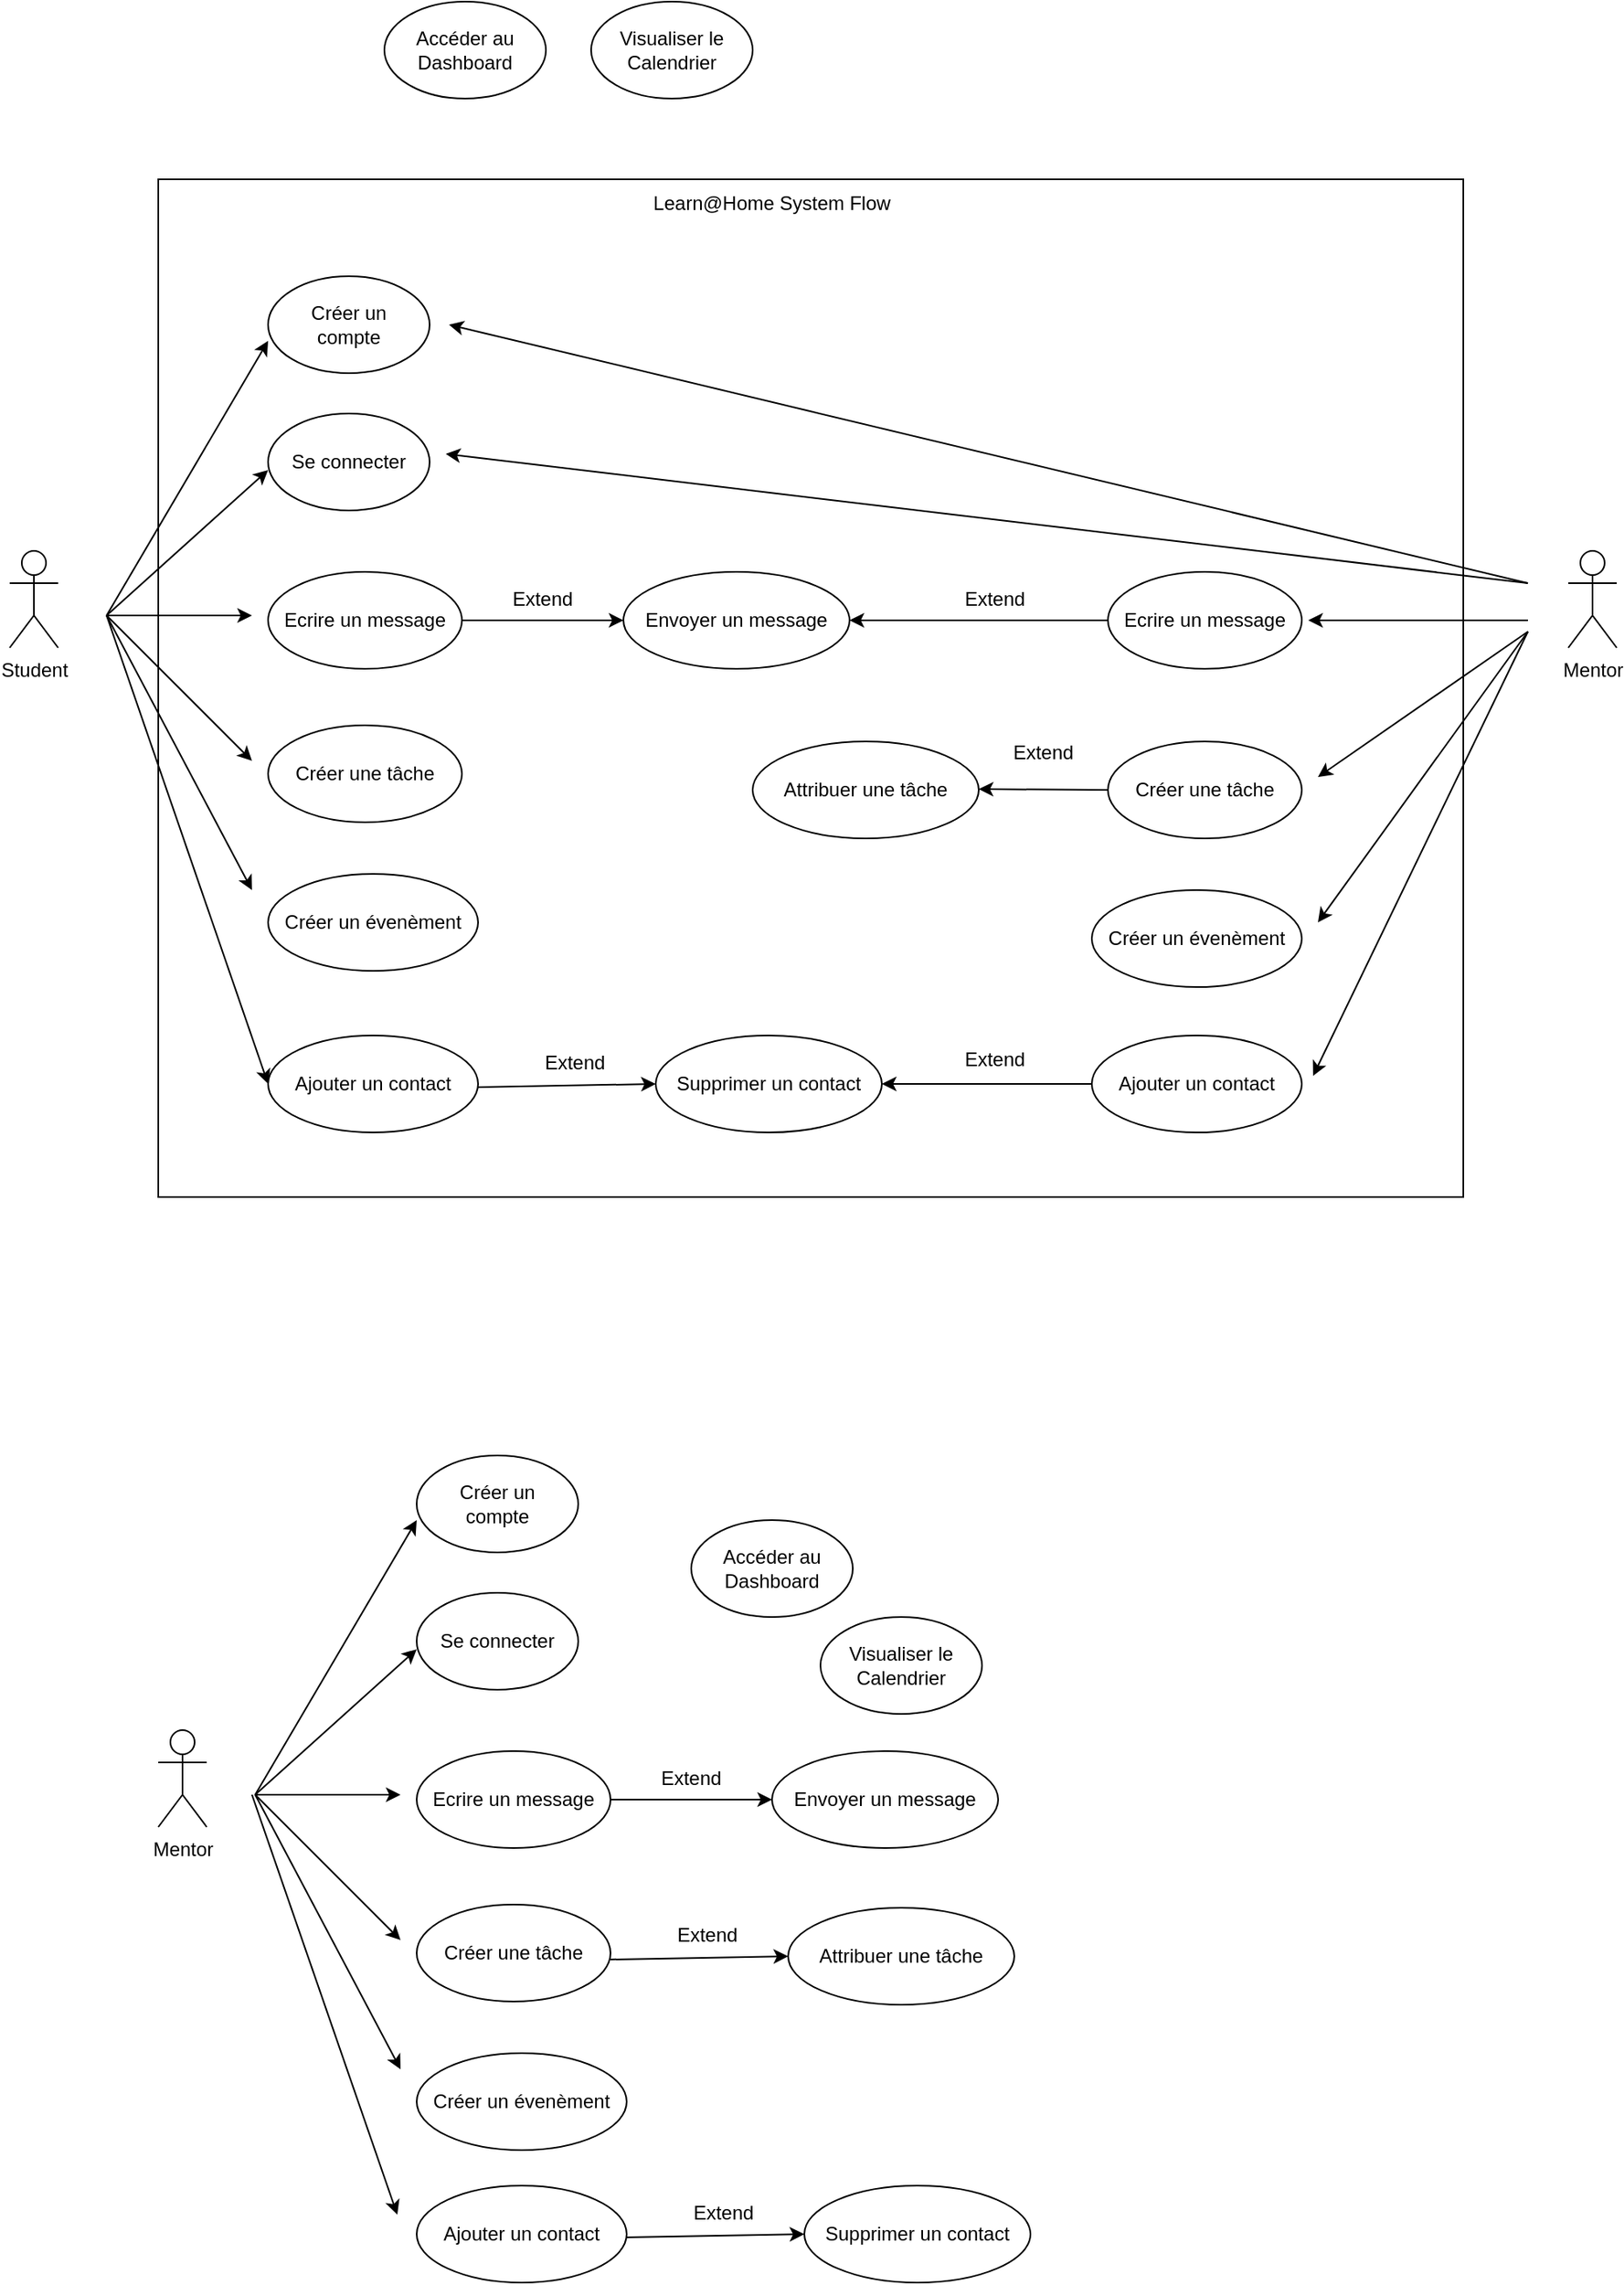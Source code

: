 <mxfile version="26.0.10">
  <diagram name="Page-1" id="tZ9B67tlcwVQT5YrxqKi">
    <mxGraphModel dx="1153" dy="1856" grid="1" gridSize="10" guides="1" tooltips="1" connect="1" arrows="1" fold="1" page="1" pageScale="1" pageWidth="827" pageHeight="1169" math="0" shadow="0">
      <root>
        <mxCell id="0" />
        <mxCell id="1" parent="0" />
        <mxCell id="-WW1jEAm2_r7tUVT7y4e-1" value="Student" style="shape=umlActor;verticalLabelPosition=bottom;verticalAlign=top;html=1;outlineConnect=0;" vertex="1" parent="1">
          <mxGeometry x="80" y="-740" width="30" height="60" as="geometry" />
        </mxCell>
        <mxCell id="-WW1jEAm2_r7tUVT7y4e-2" value="" style="group" vertex="1" connectable="0" parent="1">
          <mxGeometry x="240" y="-910" width="100" height="60" as="geometry" />
        </mxCell>
        <mxCell id="-WW1jEAm2_r7tUVT7y4e-3" value="" style="group" vertex="1" connectable="0" parent="-WW1jEAm2_r7tUVT7y4e-2">
          <mxGeometry width="100" height="60" as="geometry" />
        </mxCell>
        <mxCell id="-WW1jEAm2_r7tUVT7y4e-4" value="" style="group" vertex="1" connectable="0" parent="-WW1jEAm2_r7tUVT7y4e-3">
          <mxGeometry width="100" height="60" as="geometry" />
        </mxCell>
        <mxCell id="-WW1jEAm2_r7tUVT7y4e-5" value="" style="ellipse;whiteSpace=wrap;html=1;" vertex="1" parent="-WW1jEAm2_r7tUVT7y4e-4">
          <mxGeometry width="100" height="60" as="geometry" />
        </mxCell>
        <mxCell id="-WW1jEAm2_r7tUVT7y4e-6" value="Créer un compte" style="text;html=1;align=center;verticalAlign=middle;whiteSpace=wrap;rounded=0;" vertex="1" parent="-WW1jEAm2_r7tUVT7y4e-4">
          <mxGeometry x="17.857" y="18.75" width="64.286" height="22.5" as="geometry" />
        </mxCell>
        <mxCell id="-WW1jEAm2_r7tUVT7y4e-7" value="Se connecter" style="ellipse;whiteSpace=wrap;html=1;" vertex="1" parent="1">
          <mxGeometry x="240" y="-825" width="100" height="60" as="geometry" />
        </mxCell>
        <mxCell id="-WW1jEAm2_r7tUVT7y4e-8" value="Accéder au Dashboard" style="ellipse;whiteSpace=wrap;html=1;" vertex="1" parent="1">
          <mxGeometry x="312" y="-1080" width="100" height="60" as="geometry" />
        </mxCell>
        <mxCell id="-WW1jEAm2_r7tUVT7y4e-9" value="Ecrire un message" style="ellipse;whiteSpace=wrap;html=1;" vertex="1" parent="1">
          <mxGeometry x="240" y="-727" width="120" height="60" as="geometry" />
        </mxCell>
        <mxCell id="-WW1jEAm2_r7tUVT7y4e-10" value="Créer une tâche" style="ellipse;whiteSpace=wrap;html=1;" vertex="1" parent="1">
          <mxGeometry x="240" y="-632" width="120" height="60" as="geometry" />
        </mxCell>
        <mxCell id="-WW1jEAm2_r7tUVT7y4e-11" value="Créer un évenèment" style="ellipse;whiteSpace=wrap;html=1;" vertex="1" parent="1">
          <mxGeometry x="240" y="-540" width="130" height="60" as="geometry" />
        </mxCell>
        <mxCell id="-WW1jEAm2_r7tUVT7y4e-12" value="Visualiser le Calendrier" style="ellipse;whiteSpace=wrap;html=1;" vertex="1" parent="1">
          <mxGeometry x="440" y="-1080" width="100" height="60" as="geometry" />
        </mxCell>
        <mxCell id="-WW1jEAm2_r7tUVT7y4e-13" value="Envoyer un message" style="ellipse;whiteSpace=wrap;html=1;" vertex="1" parent="1">
          <mxGeometry x="460" y="-727" width="140" height="60" as="geometry" />
        </mxCell>
        <mxCell id="-WW1jEAm2_r7tUVT7y4e-14" value="" style="endArrow=classic;html=1;rounded=0;exitX=1;exitY=0.5;exitDx=0;exitDy=0;entryX=0;entryY=0.5;entryDx=0;entryDy=0;" edge="1" parent="1" source="-WW1jEAm2_r7tUVT7y4e-9" target="-WW1jEAm2_r7tUVT7y4e-13">
          <mxGeometry width="50" height="50" relative="1" as="geometry">
            <mxPoint x="630" y="-550" as="sourcePoint" />
            <mxPoint x="680" y="-600" as="targetPoint" />
          </mxGeometry>
        </mxCell>
        <mxCell id="-WW1jEAm2_r7tUVT7y4e-15" value="" style="endArrow=classic;html=1;rounded=0;" edge="1" parent="1">
          <mxGeometry width="50" height="50" relative="1" as="geometry">
            <mxPoint x="140" y="-700" as="sourcePoint" />
            <mxPoint x="230" y="-610" as="targetPoint" />
          </mxGeometry>
        </mxCell>
        <mxCell id="-WW1jEAm2_r7tUVT7y4e-16" value="" style="endArrow=classic;html=1;rounded=0;" edge="1" parent="1">
          <mxGeometry width="50" height="50" relative="1" as="geometry">
            <mxPoint x="140" y="-700" as="sourcePoint" />
            <mxPoint x="230" y="-530" as="targetPoint" />
          </mxGeometry>
        </mxCell>
        <mxCell id="-WW1jEAm2_r7tUVT7y4e-17" value="" style="endArrow=classic;html=1;rounded=0;" edge="1" parent="1">
          <mxGeometry width="50" height="50" relative="1" as="geometry">
            <mxPoint x="140" y="-700" as="sourcePoint" />
            <mxPoint x="230" y="-700" as="targetPoint" />
          </mxGeometry>
        </mxCell>
        <mxCell id="-WW1jEAm2_r7tUVT7y4e-18" value="" style="endArrow=classic;html=1;rounded=0;entryX=0;entryY=0.583;entryDx=0;entryDy=0;entryPerimeter=0;" edge="1" parent="1" target="-WW1jEAm2_r7tUVT7y4e-7">
          <mxGeometry width="50" height="50" relative="1" as="geometry">
            <mxPoint x="140" y="-700" as="sourcePoint" />
            <mxPoint x="230" y="-700" as="targetPoint" />
          </mxGeometry>
        </mxCell>
        <mxCell id="-WW1jEAm2_r7tUVT7y4e-19" value="" style="endArrow=classic;html=1;rounded=0;entryX=0;entryY=0.667;entryDx=0;entryDy=0;entryPerimeter=0;" edge="1" parent="1" target="-WW1jEAm2_r7tUVT7y4e-5">
          <mxGeometry width="50" height="50" relative="1" as="geometry">
            <mxPoint x="140" y="-700" as="sourcePoint" />
            <mxPoint x="240" y="-790" as="targetPoint" />
          </mxGeometry>
        </mxCell>
        <mxCell id="-WW1jEAm2_r7tUVT7y4e-20" value="Extend" style="text;html=1;align=center;verticalAlign=middle;whiteSpace=wrap;rounded=0;" vertex="1" parent="1">
          <mxGeometry x="380" y="-725" width="60" height="30" as="geometry" />
        </mxCell>
        <mxCell id="-WW1jEAm2_r7tUVT7y4e-22" value="Mentor" style="shape=umlActor;verticalLabelPosition=bottom;verticalAlign=top;html=1;outlineConnect=0;" vertex="1" parent="1">
          <mxGeometry x="172" y="-10" width="30" height="60" as="geometry" />
        </mxCell>
        <mxCell id="-WW1jEAm2_r7tUVT7y4e-23" value="" style="group" vertex="1" connectable="0" parent="1">
          <mxGeometry x="332" y="-180" width="100" height="60" as="geometry" />
        </mxCell>
        <mxCell id="-WW1jEAm2_r7tUVT7y4e-24" value="" style="group" vertex="1" connectable="0" parent="-WW1jEAm2_r7tUVT7y4e-23">
          <mxGeometry width="100" height="60" as="geometry" />
        </mxCell>
        <mxCell id="-WW1jEAm2_r7tUVT7y4e-25" value="" style="group" vertex="1" connectable="0" parent="-WW1jEAm2_r7tUVT7y4e-24">
          <mxGeometry width="100" height="60" as="geometry" />
        </mxCell>
        <mxCell id="-WW1jEAm2_r7tUVT7y4e-26" value="" style="ellipse;whiteSpace=wrap;html=1;" vertex="1" parent="-WW1jEAm2_r7tUVT7y4e-25">
          <mxGeometry width="100" height="60" as="geometry" />
        </mxCell>
        <mxCell id="-WW1jEAm2_r7tUVT7y4e-27" value="Créer un compte" style="text;html=1;align=center;verticalAlign=middle;whiteSpace=wrap;rounded=0;" vertex="1" parent="-WW1jEAm2_r7tUVT7y4e-25">
          <mxGeometry x="17.857" y="18.75" width="64.286" height="22.5" as="geometry" />
        </mxCell>
        <mxCell id="-WW1jEAm2_r7tUVT7y4e-28" value="Se connecter" style="ellipse;whiteSpace=wrap;html=1;" vertex="1" parent="1">
          <mxGeometry x="332" y="-95" width="100" height="60" as="geometry" />
        </mxCell>
        <mxCell id="-WW1jEAm2_r7tUVT7y4e-29" value="Accéder au Dashboard" style="ellipse;whiteSpace=wrap;html=1;" vertex="1" parent="1">
          <mxGeometry x="502" y="-140" width="100" height="60" as="geometry" />
        </mxCell>
        <mxCell id="-WW1jEAm2_r7tUVT7y4e-30" value="Ecrire un message" style="ellipse;whiteSpace=wrap;html=1;" vertex="1" parent="1">
          <mxGeometry x="332" y="3" width="120" height="60" as="geometry" />
        </mxCell>
        <mxCell id="-WW1jEAm2_r7tUVT7y4e-31" value="Créer une tâche" style="ellipse;whiteSpace=wrap;html=1;" vertex="1" parent="1">
          <mxGeometry x="332" y="98" width="120" height="60" as="geometry" />
        </mxCell>
        <mxCell id="-WW1jEAm2_r7tUVT7y4e-32" value="Créer un évenèment" style="ellipse;whiteSpace=wrap;html=1;" vertex="1" parent="1">
          <mxGeometry x="332" y="190" width="130" height="60" as="geometry" />
        </mxCell>
        <mxCell id="-WW1jEAm2_r7tUVT7y4e-33" value="Visualiser le Calendrier" style="ellipse;whiteSpace=wrap;html=1;" vertex="1" parent="1">
          <mxGeometry x="582" y="-80" width="100" height="60" as="geometry" />
        </mxCell>
        <mxCell id="-WW1jEAm2_r7tUVT7y4e-34" value="Envoyer un message" style="ellipse;whiteSpace=wrap;html=1;" vertex="1" parent="1">
          <mxGeometry x="552" y="3" width="140" height="60" as="geometry" />
        </mxCell>
        <mxCell id="-WW1jEAm2_r7tUVT7y4e-35" value="" style="endArrow=classic;html=1;rounded=0;exitX=1;exitY=0.5;exitDx=0;exitDy=0;entryX=0;entryY=0.5;entryDx=0;entryDy=0;" edge="1" parent="1" source="-WW1jEAm2_r7tUVT7y4e-30" target="-WW1jEAm2_r7tUVT7y4e-34">
          <mxGeometry width="50" height="50" relative="1" as="geometry">
            <mxPoint x="722" y="180" as="sourcePoint" />
            <mxPoint x="772" y="130" as="targetPoint" />
          </mxGeometry>
        </mxCell>
        <mxCell id="-WW1jEAm2_r7tUVT7y4e-36" value="" style="endArrow=classic;html=1;rounded=0;" edge="1" parent="1">
          <mxGeometry width="50" height="50" relative="1" as="geometry">
            <mxPoint x="232" y="30" as="sourcePoint" />
            <mxPoint x="322" y="120" as="targetPoint" />
          </mxGeometry>
        </mxCell>
        <mxCell id="-WW1jEAm2_r7tUVT7y4e-37" value="" style="endArrow=classic;html=1;rounded=0;" edge="1" parent="1">
          <mxGeometry width="50" height="50" relative="1" as="geometry">
            <mxPoint x="232" y="30" as="sourcePoint" />
            <mxPoint x="322" y="200" as="targetPoint" />
          </mxGeometry>
        </mxCell>
        <mxCell id="-WW1jEAm2_r7tUVT7y4e-38" value="" style="endArrow=classic;html=1;rounded=0;" edge="1" parent="1">
          <mxGeometry width="50" height="50" relative="1" as="geometry">
            <mxPoint x="232" y="30" as="sourcePoint" />
            <mxPoint x="322" y="30" as="targetPoint" />
          </mxGeometry>
        </mxCell>
        <mxCell id="-WW1jEAm2_r7tUVT7y4e-39" value="" style="endArrow=classic;html=1;rounded=0;entryX=0;entryY=0.583;entryDx=0;entryDy=0;entryPerimeter=0;" edge="1" parent="1" target="-WW1jEAm2_r7tUVT7y4e-28">
          <mxGeometry width="50" height="50" relative="1" as="geometry">
            <mxPoint x="232" y="30" as="sourcePoint" />
            <mxPoint x="322" y="30" as="targetPoint" />
          </mxGeometry>
        </mxCell>
        <mxCell id="-WW1jEAm2_r7tUVT7y4e-40" value="" style="endArrow=classic;html=1;rounded=0;entryX=0;entryY=0.667;entryDx=0;entryDy=0;entryPerimeter=0;" edge="1" parent="1" target="-WW1jEAm2_r7tUVT7y4e-26">
          <mxGeometry width="50" height="50" relative="1" as="geometry">
            <mxPoint x="232" y="30" as="sourcePoint" />
            <mxPoint x="332" y="-60" as="targetPoint" />
          </mxGeometry>
        </mxCell>
        <mxCell id="-WW1jEAm2_r7tUVT7y4e-41" value="Extend" style="text;html=1;align=center;verticalAlign=middle;whiteSpace=wrap;rounded=0;" vertex="1" parent="1">
          <mxGeometry x="472" y="5" width="60" height="30" as="geometry" />
        </mxCell>
        <mxCell id="-WW1jEAm2_r7tUVT7y4e-42" value="Attribuer une tâche" style="ellipse;whiteSpace=wrap;html=1;" vertex="1" parent="1">
          <mxGeometry x="562" y="100" width="140" height="60" as="geometry" />
        </mxCell>
        <mxCell id="-WW1jEAm2_r7tUVT7y4e-43" value="Extend" style="text;html=1;align=center;verticalAlign=middle;whiteSpace=wrap;rounded=0;" vertex="1" parent="1">
          <mxGeometry x="482" y="102" width="60" height="30" as="geometry" />
        </mxCell>
        <mxCell id="-WW1jEAm2_r7tUVT7y4e-44" value="" style="endArrow=classic;html=1;rounded=0;exitX=1;exitY=0.5;exitDx=0;exitDy=0;entryX=0;entryY=0.5;entryDx=0;entryDy=0;" edge="1" parent="1" target="-WW1jEAm2_r7tUVT7y4e-42">
          <mxGeometry width="50" height="50" relative="1" as="geometry">
            <mxPoint x="452" y="132" as="sourcePoint" />
            <mxPoint x="552" y="132" as="targetPoint" />
          </mxGeometry>
        </mxCell>
        <mxCell id="-WW1jEAm2_r7tUVT7y4e-45" value="&lt;div&gt;Ajouter un contact&lt;/div&gt;" style="ellipse;whiteSpace=wrap;html=1;" vertex="1" parent="1">
          <mxGeometry x="332" y="272" width="130" height="60" as="geometry" />
        </mxCell>
        <mxCell id="-WW1jEAm2_r7tUVT7y4e-46" value="" style="endArrow=classic;html=1;rounded=0;" edge="1" parent="1">
          <mxGeometry width="50" height="50" relative="1" as="geometry">
            <mxPoint x="230" y="30" as="sourcePoint" />
            <mxPoint x="320" y="290" as="targetPoint" />
          </mxGeometry>
        </mxCell>
        <mxCell id="-WW1jEAm2_r7tUVT7y4e-47" value="Supprimer un contact" style="ellipse;whiteSpace=wrap;html=1;" vertex="1" parent="1">
          <mxGeometry x="572" y="272" width="140" height="60" as="geometry" />
        </mxCell>
        <mxCell id="-WW1jEAm2_r7tUVT7y4e-48" value="Extend" style="text;html=1;align=center;verticalAlign=middle;whiteSpace=wrap;rounded=0;" vertex="1" parent="1">
          <mxGeometry x="492" y="274" width="60" height="30" as="geometry" />
        </mxCell>
        <mxCell id="-WW1jEAm2_r7tUVT7y4e-49" value="" style="endArrow=classic;html=1;rounded=0;exitX=1;exitY=0.5;exitDx=0;exitDy=0;entryX=0;entryY=0.5;entryDx=0;entryDy=0;" edge="1" parent="1" target="-WW1jEAm2_r7tUVT7y4e-47">
          <mxGeometry width="50" height="50" relative="1" as="geometry">
            <mxPoint x="462" y="304" as="sourcePoint" />
            <mxPoint x="562" y="304" as="targetPoint" />
          </mxGeometry>
        </mxCell>
        <mxCell id="-WW1jEAm2_r7tUVT7y4e-50" value="&lt;div&gt;Ajouter un contact&lt;/div&gt;" style="ellipse;whiteSpace=wrap;html=1;" vertex="1" parent="1">
          <mxGeometry x="240" y="-440" width="130" height="60" as="geometry" />
        </mxCell>
        <mxCell id="-WW1jEAm2_r7tUVT7y4e-51" value="Supprimer un contact" style="ellipse;whiteSpace=wrap;html=1;" vertex="1" parent="1">
          <mxGeometry x="480" y="-440" width="140" height="60" as="geometry" />
        </mxCell>
        <mxCell id="-WW1jEAm2_r7tUVT7y4e-52" value="Extend" style="text;html=1;align=center;verticalAlign=middle;whiteSpace=wrap;rounded=0;" vertex="1" parent="1">
          <mxGeometry x="400" y="-438" width="60" height="30" as="geometry" />
        </mxCell>
        <mxCell id="-WW1jEAm2_r7tUVT7y4e-53" value="" style="endArrow=classic;html=1;rounded=0;exitX=1;exitY=0.5;exitDx=0;exitDy=0;entryX=0;entryY=0.5;entryDx=0;entryDy=0;" edge="1" parent="1" target="-WW1jEAm2_r7tUVT7y4e-51">
          <mxGeometry width="50" height="50" relative="1" as="geometry">
            <mxPoint x="370" y="-408" as="sourcePoint" />
            <mxPoint x="470" y="-408" as="targetPoint" />
          </mxGeometry>
        </mxCell>
        <mxCell id="-WW1jEAm2_r7tUVT7y4e-54" value="" style="endArrow=classic;html=1;rounded=0;entryX=0;entryY=0.5;entryDx=0;entryDy=0;" edge="1" parent="1" target="-WW1jEAm2_r7tUVT7y4e-50">
          <mxGeometry width="50" height="50" relative="1" as="geometry">
            <mxPoint x="140" y="-700" as="sourcePoint" />
            <mxPoint x="240" y="-520" as="targetPoint" />
          </mxGeometry>
        </mxCell>
        <mxCell id="-WW1jEAm2_r7tUVT7y4e-57" value="" style="rounded=0;whiteSpace=wrap;html=1;fillColor=none;movable=1;resizable=1;rotatable=1;deletable=1;editable=1;locked=0;connectable=1;" vertex="1" parent="1">
          <mxGeometry x="172" y="-970" width="808" height="630" as="geometry" />
        </mxCell>
        <mxCell id="-WW1jEAm2_r7tUVT7y4e-58" value="Mentor" style="shape=umlActor;verticalLabelPosition=bottom;verticalAlign=top;html=1;outlineConnect=0;" vertex="1" parent="1">
          <mxGeometry x="1045" y="-740" width="30" height="60" as="geometry" />
        </mxCell>
        <mxCell id="-WW1jEAm2_r7tUVT7y4e-59" value="Ecrire un message" style="ellipse;whiteSpace=wrap;html=1;" vertex="1" parent="1">
          <mxGeometry x="760" y="-727" width="120" height="60" as="geometry" />
        </mxCell>
        <mxCell id="-WW1jEAm2_r7tUVT7y4e-60" value="Extend" style="text;html=1;align=center;verticalAlign=middle;whiteSpace=wrap;rounded=0;" vertex="1" parent="1">
          <mxGeometry x="660" y="-725" width="60" height="30" as="geometry" />
        </mxCell>
        <mxCell id="-WW1jEAm2_r7tUVT7y4e-62" value="" style="endArrow=classic;html=1;rounded=0;exitX=0;exitY=0.5;exitDx=0;exitDy=0;entryX=1;entryY=0.5;entryDx=0;entryDy=0;" edge="1" parent="1" source="-WW1jEAm2_r7tUVT7y4e-59" target="-WW1jEAm2_r7tUVT7y4e-13">
          <mxGeometry width="50" height="50" relative="1" as="geometry">
            <mxPoint x="780" y="-640" as="sourcePoint" />
            <mxPoint x="830" y="-690" as="targetPoint" />
          </mxGeometry>
        </mxCell>
        <mxCell id="-WW1jEAm2_r7tUVT7y4e-63" value="Créer une tâche" style="ellipse;whiteSpace=wrap;html=1;" vertex="1" parent="1">
          <mxGeometry x="760" y="-622" width="120" height="60" as="geometry" />
        </mxCell>
        <mxCell id="-WW1jEAm2_r7tUVT7y4e-64" value="Créer un évenèment" style="ellipse;whiteSpace=wrap;html=1;" vertex="1" parent="1">
          <mxGeometry x="750" y="-530" width="130" height="60" as="geometry" />
        </mxCell>
        <mxCell id="-WW1jEAm2_r7tUVT7y4e-65" value="&lt;div&gt;Ajouter un contact&lt;/div&gt;" style="ellipse;whiteSpace=wrap;html=1;" vertex="1" parent="1">
          <mxGeometry x="750" y="-440" width="130" height="60" as="geometry" />
        </mxCell>
        <mxCell id="-WW1jEAm2_r7tUVT7y4e-66" value="Extend" style="text;html=1;align=center;verticalAlign=middle;whiteSpace=wrap;rounded=0;" vertex="1" parent="1">
          <mxGeometry x="660" y="-440" width="60" height="30" as="geometry" />
        </mxCell>
        <mxCell id="-WW1jEAm2_r7tUVT7y4e-68" value="" style="endArrow=classic;html=1;rounded=0;exitX=0;exitY=0.5;exitDx=0;exitDy=0;entryX=1;entryY=0.5;entryDx=0;entryDy=0;" edge="1" parent="1" source="-WW1jEAm2_r7tUVT7y4e-65" target="-WW1jEAm2_r7tUVT7y4e-51">
          <mxGeometry width="50" height="50" relative="1" as="geometry">
            <mxPoint x="780" y="-640" as="sourcePoint" />
            <mxPoint x="830" y="-690" as="targetPoint" />
          </mxGeometry>
        </mxCell>
        <mxCell id="-WW1jEAm2_r7tUVT7y4e-69" value="" style="endArrow=classic;html=1;rounded=0;entryX=1;entryY=0.5;entryDx=0;entryDy=0;" edge="1" parent="1">
          <mxGeometry width="50" height="50" relative="1" as="geometry">
            <mxPoint x="1020" y="-697" as="sourcePoint" />
            <mxPoint x="884.0" y="-697.0" as="targetPoint" />
          </mxGeometry>
        </mxCell>
        <mxCell id="-WW1jEAm2_r7tUVT7y4e-70" value="" style="endArrow=classic;html=1;rounded=0;" edge="1" parent="1">
          <mxGeometry width="50" height="50" relative="1" as="geometry">
            <mxPoint x="1020" y="-690" as="sourcePoint" />
            <mxPoint x="890" y="-600" as="targetPoint" />
          </mxGeometry>
        </mxCell>
        <mxCell id="-WW1jEAm2_r7tUVT7y4e-71" value="" style="endArrow=classic;html=1;rounded=0;" edge="1" parent="1">
          <mxGeometry width="50" height="50" relative="1" as="geometry">
            <mxPoint x="1020" y="-690" as="sourcePoint" />
            <mxPoint x="890" y="-510" as="targetPoint" />
          </mxGeometry>
        </mxCell>
        <mxCell id="-WW1jEAm2_r7tUVT7y4e-72" value="" style="endArrow=classic;html=1;rounded=0;" edge="1" parent="1">
          <mxGeometry width="50" height="50" relative="1" as="geometry">
            <mxPoint x="1020" y="-690" as="sourcePoint" />
            <mxPoint x="887" y="-415" as="targetPoint" />
          </mxGeometry>
        </mxCell>
        <mxCell id="-WW1jEAm2_r7tUVT7y4e-73" value="Attribuer une tâche" style="ellipse;whiteSpace=wrap;html=1;" vertex="1" parent="1">
          <mxGeometry x="540" y="-622" width="140" height="60" as="geometry" />
        </mxCell>
        <mxCell id="-WW1jEAm2_r7tUVT7y4e-74" value="Extend" style="text;html=1;align=center;verticalAlign=middle;whiteSpace=wrap;rounded=0;" vertex="1" parent="1">
          <mxGeometry x="690" y="-630" width="60" height="30" as="geometry" />
        </mxCell>
        <mxCell id="-WW1jEAm2_r7tUVT7y4e-75" value="" style="endArrow=classic;html=1;rounded=0;exitX=0;exitY=0.5;exitDx=0;exitDy=0;entryX=1;entryY=0.5;entryDx=0;entryDy=0;" edge="1" parent="1" source="-WW1jEAm2_r7tUVT7y4e-63">
          <mxGeometry width="50" height="50" relative="1" as="geometry">
            <mxPoint x="840" y="-592.5" as="sourcePoint" />
            <mxPoint x="680" y="-592.5" as="targetPoint" />
          </mxGeometry>
        </mxCell>
        <mxCell id="-WW1jEAm2_r7tUVT7y4e-76" value="" style="endArrow=classic;html=1;rounded=0;" edge="1" parent="1">
          <mxGeometry width="50" height="50" relative="1" as="geometry">
            <mxPoint x="1020" y="-720" as="sourcePoint" />
            <mxPoint x="350" y="-800" as="targetPoint" />
          </mxGeometry>
        </mxCell>
        <mxCell id="-WW1jEAm2_r7tUVT7y4e-77" value="" style="endArrow=classic;html=1;rounded=0;" edge="1" parent="1">
          <mxGeometry width="50" height="50" relative="1" as="geometry">
            <mxPoint x="1020" y="-720" as="sourcePoint" />
            <mxPoint x="352" y="-880" as="targetPoint" />
          </mxGeometry>
        </mxCell>
        <mxCell id="-WW1jEAm2_r7tUVT7y4e-78" value="Learn@Home System Flow" style="text;html=1;align=center;verticalAlign=middle;whiteSpace=wrap;rounded=0;" vertex="1" parent="1">
          <mxGeometry x="472" y="-970" width="160" height="30" as="geometry" />
        </mxCell>
      </root>
    </mxGraphModel>
  </diagram>
</mxfile>

